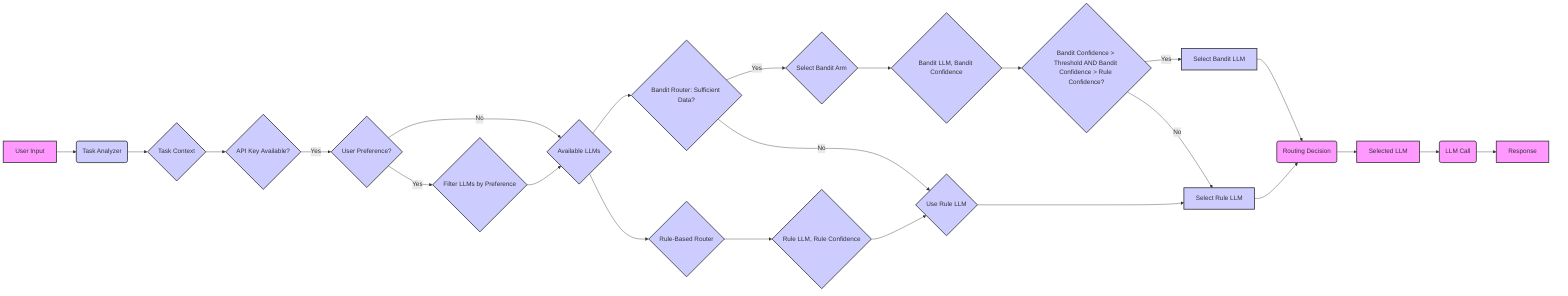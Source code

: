 graph LR
    A[User Input] --> B(Task Analyzer)
    B --> C{Task Context}
    C --> D{API Key Available?}
    D -- Yes --> E{User Preference?}
    E -- Yes --> F{Filter LLMs by Preference}
    E -- No --> G{Available LLMs}
    F --> G
    G --> H{Rule-Based Router}
    H --> I{Rule LLM, Rule Confidence}
    G --> J{Bandit Router: Sufficient Data?}
    J -- Yes --> K{Select Bandit Arm}
    K --> L{Bandit LLM, Bandit Confidence}
    J -- No --> M{Use Rule LLM}
    L --> N{Bandit Confidence > Threshold AND Bandit Confidence > Rule Confidence?}
    N -- Yes --> O[Select Bandit LLM]
    N -- No --> P[Select Rule LLM]
    I --> M
    M --> P
    O --> Q(Routing Decision)
    P --> Q
    Q --> R[Selected LLM]
    R --> S(LLM Call)
    S --> T[Response]

    style A fill:#f9f,stroke:#333,stroke-width:2px
    style B fill:#ccf,stroke:#333,stroke-width:2px
    style C fill:#ccf,stroke:#333,stroke-width:2px
    style D fill:#ccf,stroke:#333,stroke-width:2px
    style E fill:#ccf,stroke:#333,stroke-width:2px
    style F fill:#ccf,stroke:#333,stroke-width:2px
    style G fill:#ccf,stroke:#333,stroke-width:2px
    style H fill:#ccf,stroke:#333,stroke-width:2px
    style I fill:#ccf,stroke:#333,stroke-width:2px
    style J fill:#ccf,stroke:#333,stroke-width:2px
    style K fill:#ccf,stroke:#333,stroke-width:2px
    style L fill:#ccf,stroke:#333,stroke-width:2px
    style M fill:#ccf,stroke:#333,stroke-width:2px
    style N fill:#ccf,stroke:#333,stroke-width:2px
    style O fill:#ccf,stroke:#333,stroke-width:2px
    style P fill:#ccf,stroke:#333,stroke-width:2px
    style Q fill:#f9f,stroke:#333,stroke-width:2px
    style R fill:#f9f,stroke:#333,stroke-width:2px
    style S fill:#f9f,stroke:#333,stroke-width:2px
    style T fill:#f9f,stroke:#333,stroke-width:2px